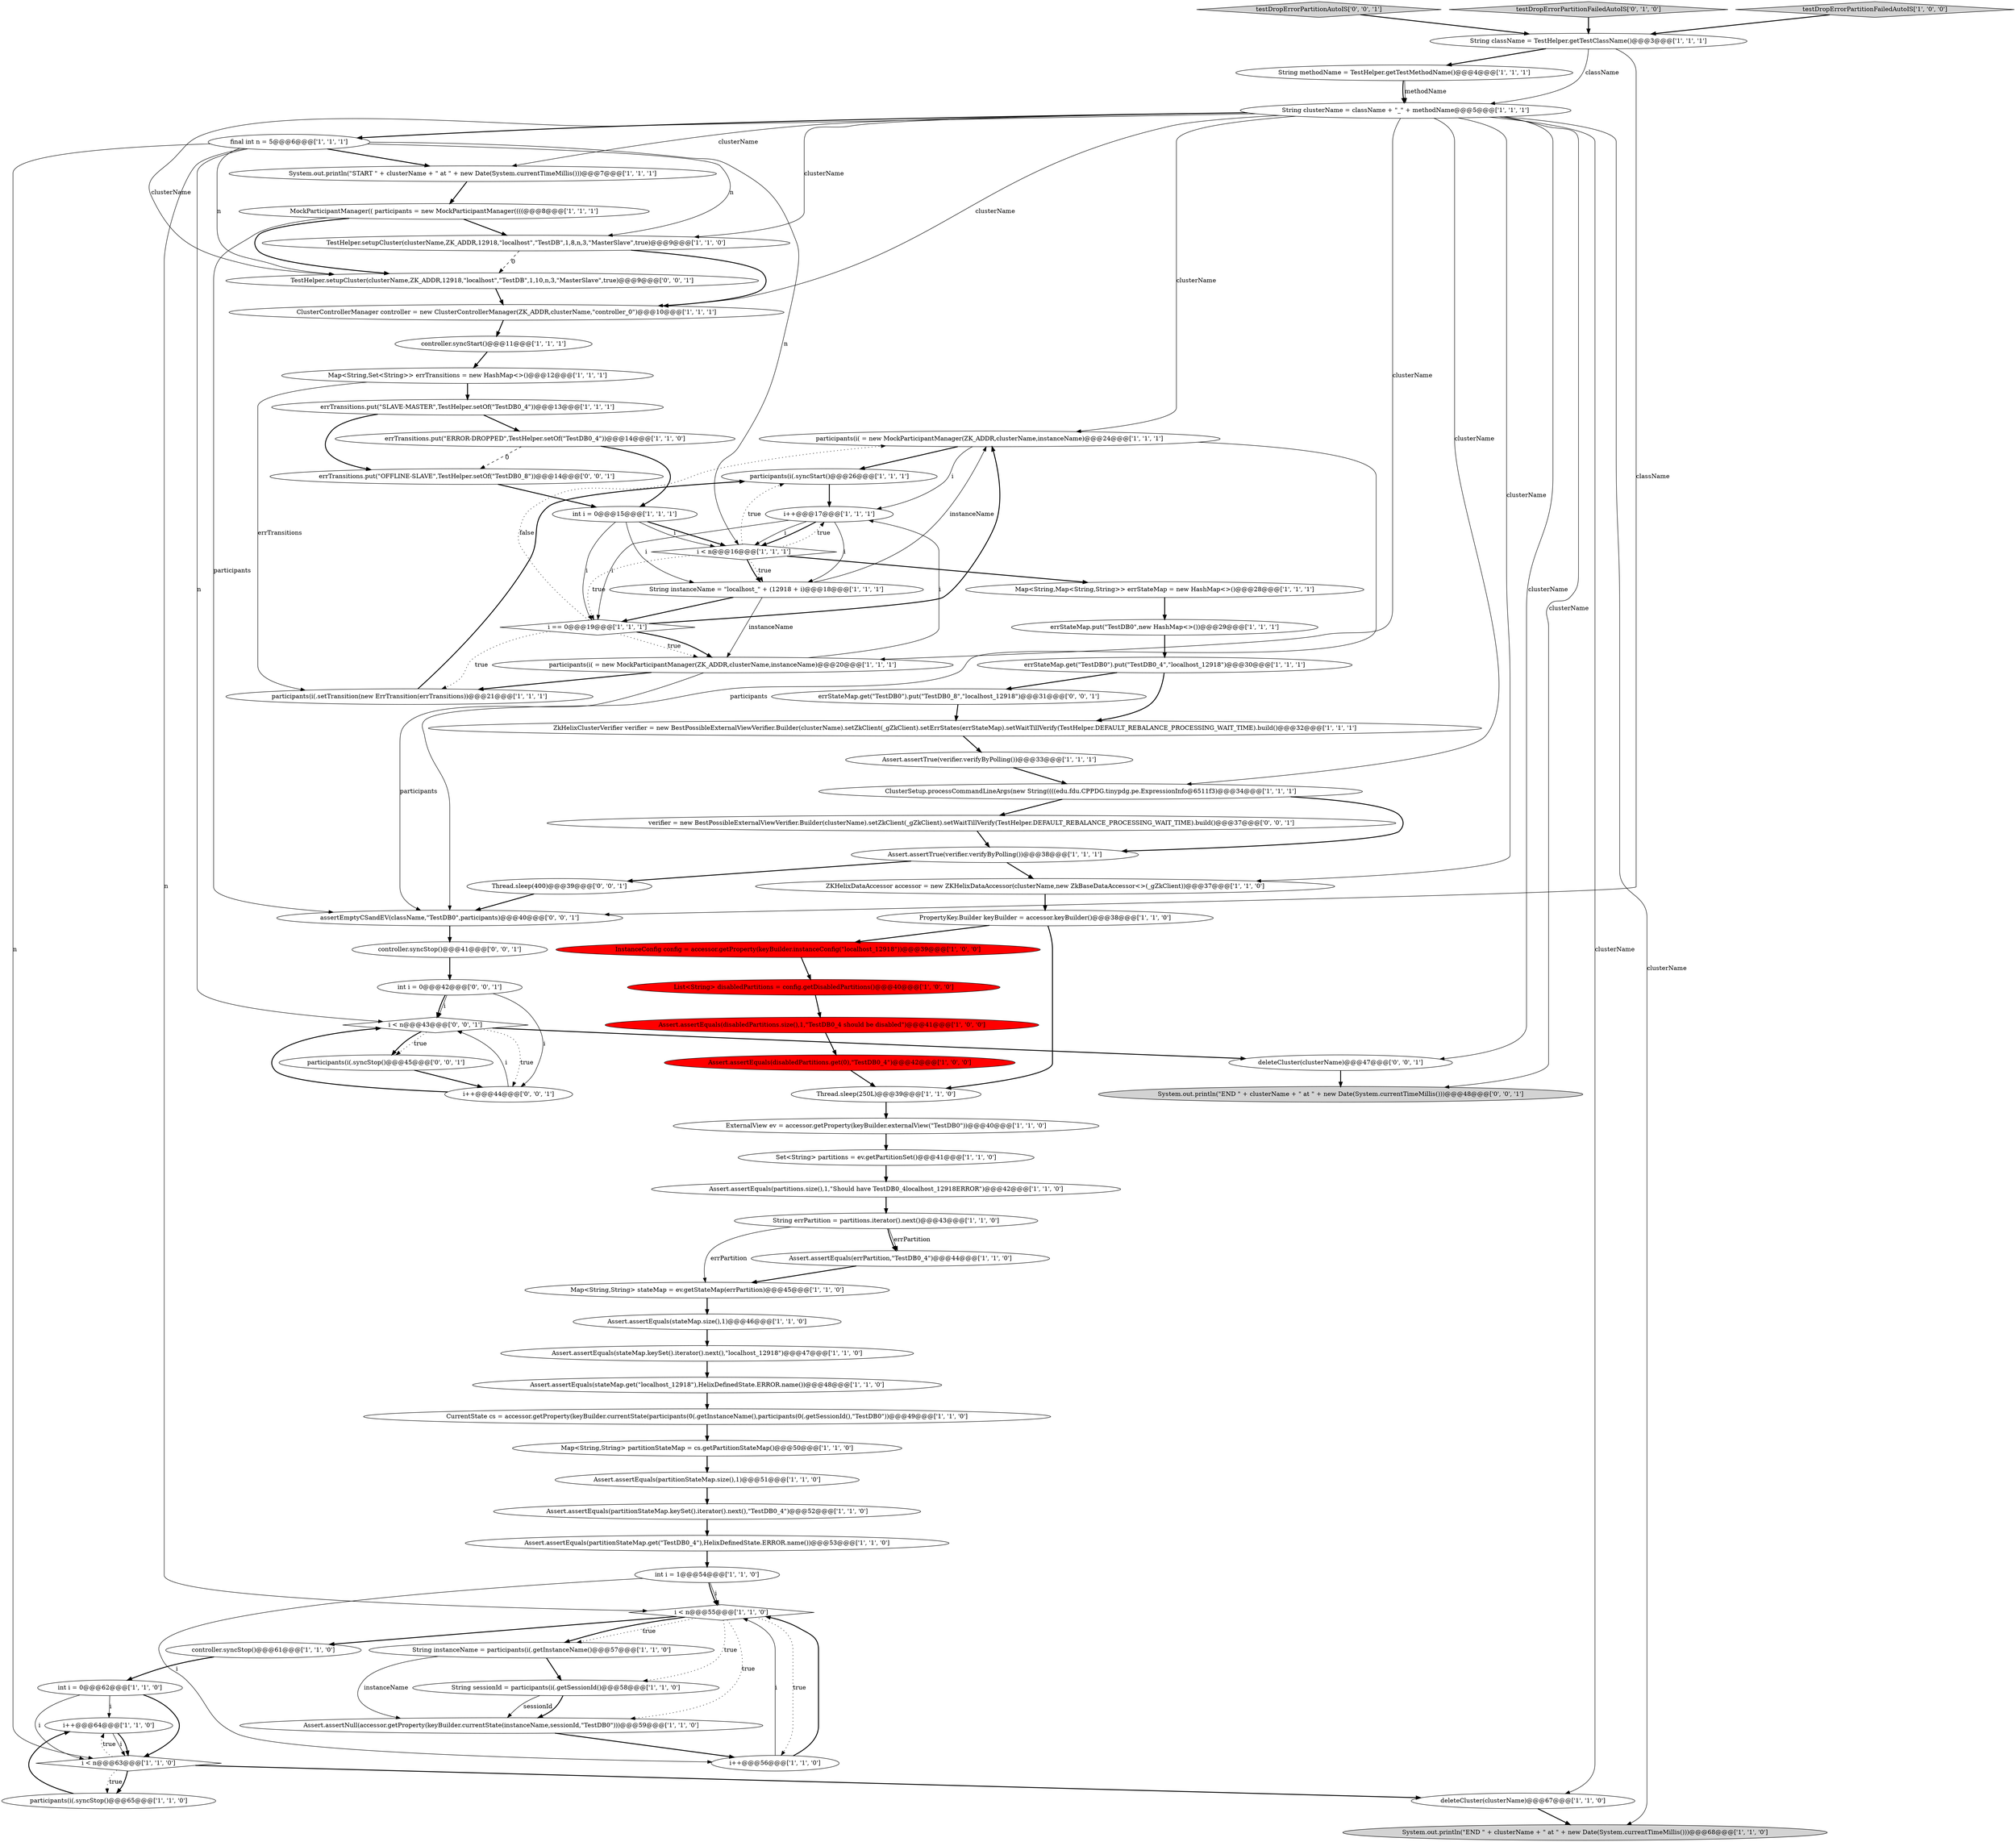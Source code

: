 digraph {
19 [style = filled, label = "Assert.assertEquals(stateMap.size(),1)@@@46@@@['1', '1', '0']", fillcolor = white, shape = ellipse image = "AAA0AAABBB1BBB"];
23 [style = filled, label = "i++@@@64@@@['1', '1', '0']", fillcolor = white, shape = ellipse image = "AAA0AAABBB1BBB"];
46 [style = filled, label = "InstanceConfig config = accessor.getProperty(keyBuilder.instanceConfig(\"localhost_12918\"))@@@39@@@['1', '0', '0']", fillcolor = red, shape = ellipse image = "AAA1AAABBB1BBB"];
17 [style = filled, label = "Assert.assertEquals(partitionStateMap.get(\"TestDB0_4\"),HelixDefinedState.ERROR.name())@@@53@@@['1', '1', '0']", fillcolor = white, shape = ellipse image = "AAA0AAABBB1BBB"];
33 [style = filled, label = "CurrentState cs = accessor.getProperty(keyBuilder.currentState(participants(0(.getInstanceName(),participants(0(.getSessionId(),\"TestDB0\"))@@@49@@@['1', '1', '0']", fillcolor = white, shape = ellipse image = "AAA0AAABBB1BBB"];
15 [style = filled, label = "Map<String,Map<String,String>> errStateMap = new HashMap<>()@@@28@@@['1', '1', '1']", fillcolor = white, shape = ellipse image = "AAA0AAABBB1BBB"];
68 [style = filled, label = "i < n@@@43@@@['0', '0', '1']", fillcolor = white, shape = diamond image = "AAA0AAABBB3BBB"];
54 [style = filled, label = "ZkHelixClusterVerifier verifier = new BestPossibleExternalViewVerifier.Builder(clusterName).setZkClient(_gZkClient).setErrStates(errStateMap).setWaitTillVerify(TestHelper.DEFAULT_REBALANCE_PROCESSING_WAIT_TIME).build()@@@32@@@['1', '1', '1']", fillcolor = white, shape = ellipse image = "AAA0AAABBB1BBB"];
61 [style = filled, label = "Set<String> partitions = ev.getPartitionSet()@@@41@@@['1', '1', '0']", fillcolor = white, shape = ellipse image = "AAA0AAABBB1BBB"];
18 [style = filled, label = "int i = 0@@@15@@@['1', '1', '1']", fillcolor = white, shape = ellipse image = "AAA0AAABBB1BBB"];
11 [style = filled, label = "i < n@@@55@@@['1', '1', '0']", fillcolor = white, shape = diamond image = "AAA0AAABBB1BBB"];
66 [style = filled, label = "testDropErrorPartitionAutoIS['0', '0', '1']", fillcolor = lightgray, shape = diamond image = "AAA0AAABBB3BBB"];
43 [style = filled, label = "String clusterName = className + \"_\" + methodName@@@5@@@['1', '1', '1']", fillcolor = white, shape = ellipse image = "AAA0AAABBB1BBB"];
44 [style = filled, label = "i < n@@@16@@@['1', '1', '1']", fillcolor = white, shape = diamond image = "AAA0AAABBB1BBB"];
69 [style = filled, label = "Thread.sleep(400)@@@39@@@['0', '0', '1']", fillcolor = white, shape = ellipse image = "AAA0AAABBB3BBB"];
37 [style = filled, label = "String errPartition = partitions.iterator().next()@@@43@@@['1', '1', '0']", fillcolor = white, shape = ellipse image = "AAA0AAABBB1BBB"];
27 [style = filled, label = "Assert.assertEquals(partitions.size(),1,\"Should have TestDB0_4localhost_12918ERROR\")@@@42@@@['1', '1', '0']", fillcolor = white, shape = ellipse image = "AAA0AAABBB1BBB"];
9 [style = filled, label = "Assert.assertNull(accessor.getProperty(keyBuilder.currentState(instanceName,sessionId,\"TestDB0\")))@@@59@@@['1', '1', '0']", fillcolor = white, shape = ellipse image = "AAA0AAABBB1BBB"];
13 [style = filled, label = "String methodName = TestHelper.getTestMethodName()@@@4@@@['1', '1', '1']", fillcolor = white, shape = ellipse image = "AAA0AAABBB1BBB"];
30 [style = filled, label = "participants(i(.syncStart()@@@26@@@['1', '1', '1']", fillcolor = white, shape = ellipse image = "AAA0AAABBB1BBB"];
64 [style = filled, label = "deleteCluster(clusterName)@@@47@@@['0', '0', '1']", fillcolor = white, shape = ellipse image = "AAA0AAABBB3BBB"];
72 [style = filled, label = "participants(i(.syncStop()@@@45@@@['0', '0', '1']", fillcolor = white, shape = ellipse image = "AAA0AAABBB3BBB"];
10 [style = filled, label = "participants(i(.setTransition(new ErrTransition(errTransitions))@@@21@@@['1', '1', '1']", fillcolor = white, shape = ellipse image = "AAA0AAABBB1BBB"];
76 [style = filled, label = "controller.syncStop()@@@41@@@['0', '0', '1']", fillcolor = white, shape = ellipse image = "AAA0AAABBB3BBB"];
67 [style = filled, label = "assertEmptyCSandEV(className,\"TestDB0\",participants)@@@40@@@['0', '0', '1']", fillcolor = white, shape = ellipse image = "AAA0AAABBB3BBB"];
70 [style = filled, label = "errStateMap.get(\"TestDB0\").put(\"TestDB0_8\",\"localhost_12918\")@@@31@@@['0', '0', '1']", fillcolor = white, shape = ellipse image = "AAA0AAABBB3BBB"];
38 [style = filled, label = "participants(i( = new MockParticipantManager(ZK_ADDR,clusterName,instanceName)@@@24@@@['1', '1', '1']", fillcolor = white, shape = ellipse image = "AAA0AAABBB1BBB"];
41 [style = filled, label = "ClusterControllerManager controller = new ClusterControllerManager(ZK_ADDR,clusterName,\"controller_0\")@@@10@@@['1', '1', '1']", fillcolor = white, shape = ellipse image = "AAA0AAABBB1BBB"];
21 [style = filled, label = "PropertyKey.Builder keyBuilder = accessor.keyBuilder()@@@38@@@['1', '1', '0']", fillcolor = white, shape = ellipse image = "AAA0AAABBB1BBB"];
51 [style = filled, label = "Assert.assertEquals(partitionStateMap.size(),1)@@@51@@@['1', '1', '0']", fillcolor = white, shape = ellipse image = "AAA0AAABBB1BBB"];
60 [style = filled, label = "System.out.println(\"START \" + clusterName + \" at \" + new Date(System.currentTimeMillis()))@@@7@@@['1', '1', '1']", fillcolor = white, shape = ellipse image = "AAA0AAABBB1BBB"];
39 [style = filled, label = "Thread.sleep(250L)@@@39@@@['1', '1', '0']", fillcolor = white, shape = ellipse image = "AAA0AAABBB1BBB"];
49 [style = filled, label = "errTransitions.put(\"ERROR-DROPPED\",TestHelper.setOf(\"TestDB0_4\"))@@@14@@@['1', '1', '0']", fillcolor = white, shape = ellipse image = "AAA0AAABBB1BBB"];
53 [style = filled, label = "Map<String,String> partitionStateMap = cs.getPartitionStateMap()@@@50@@@['1', '1', '0']", fillcolor = white, shape = ellipse image = "AAA0AAABBB1BBB"];
28 [style = filled, label = "String instanceName = participants(i(.getInstanceName()@@@57@@@['1', '1', '0']", fillcolor = white, shape = ellipse image = "AAA0AAABBB1BBB"];
6 [style = filled, label = "List<String> disabledPartitions = config.getDisabledPartitions()@@@40@@@['1', '0', '0']", fillcolor = red, shape = ellipse image = "AAA1AAABBB1BBB"];
63 [style = filled, label = "testDropErrorPartitionFailedAutoIS['0', '1', '0']", fillcolor = lightgray, shape = diamond image = "AAA0AAABBB2BBB"];
5 [style = filled, label = "i++@@@17@@@['1', '1', '1']", fillcolor = white, shape = ellipse image = "AAA0AAABBB1BBB"];
12 [style = filled, label = "Assert.assertEquals(errPartition,\"TestDB0_4\")@@@44@@@['1', '1', '0']", fillcolor = white, shape = ellipse image = "AAA0AAABBB1BBB"];
26 [style = filled, label = "System.out.println(\"END \" + clusterName + \" at \" + new Date(System.currentTimeMillis()))@@@68@@@['1', '1', '0']", fillcolor = lightgray, shape = ellipse image = "AAA0AAABBB1BBB"];
1 [style = filled, label = "ExternalView ev = accessor.getProperty(keyBuilder.externalView(\"TestDB0\"))@@@40@@@['1', '1', '0']", fillcolor = white, shape = ellipse image = "AAA0AAABBB1BBB"];
29 [style = filled, label = "Assert.assertEquals(disabledPartitions.get(0),\"TestDB0_4\")@@@42@@@['1', '0', '0']", fillcolor = red, shape = ellipse image = "AAA1AAABBB1BBB"];
8 [style = filled, label = "String sessionId = participants(i(.getSessionId()@@@58@@@['1', '1', '0']", fillcolor = white, shape = ellipse image = "AAA0AAABBB1BBB"];
48 [style = filled, label = "controller.syncStop()@@@61@@@['1', '1', '0']", fillcolor = white, shape = ellipse image = "AAA0AAABBB1BBB"];
56 [style = filled, label = "int i = 0@@@62@@@['1', '1', '0']", fillcolor = white, shape = ellipse image = "AAA0AAABBB1BBB"];
22 [style = filled, label = "errStateMap.get(\"TestDB0\").put(\"TestDB0_4\",\"localhost_12918\")@@@30@@@['1', '1', '1']", fillcolor = white, shape = ellipse image = "AAA0AAABBB1BBB"];
34 [style = filled, label = "Assert.assertTrue(verifier.verifyByPolling())@@@38@@@['1', '1', '1']", fillcolor = white, shape = ellipse image = "AAA0AAABBB1BBB"];
35 [style = filled, label = "errStateMap.put(\"TestDB0\",new HashMap<>())@@@29@@@['1', '1', '1']", fillcolor = white, shape = ellipse image = "AAA0AAABBB1BBB"];
71 [style = filled, label = "errTransitions.put(\"OFFLINE-SLAVE\",TestHelper.setOf(\"TestDB0_8\"))@@@14@@@['0', '0', '1']", fillcolor = white, shape = ellipse image = "AAA0AAABBB3BBB"];
45 [style = filled, label = "Assert.assertEquals(partitionStateMap.keySet().iterator().next(),\"TestDB0_4\")@@@52@@@['1', '1', '0']", fillcolor = white, shape = ellipse image = "AAA0AAABBB1BBB"];
2 [style = filled, label = "String className = TestHelper.getTestClassName()@@@3@@@['1', '1', '1']", fillcolor = white, shape = ellipse image = "AAA0AAABBB1BBB"];
59 [style = filled, label = "Assert.assertTrue(verifier.verifyByPolling())@@@33@@@['1', '1', '1']", fillcolor = white, shape = ellipse image = "AAA0AAABBB1BBB"];
4 [style = filled, label = "errTransitions.put(\"SLAVE-MASTER\",TestHelper.setOf(\"TestDB0_4\"))@@@13@@@['1', '1', '1']", fillcolor = white, shape = ellipse image = "AAA0AAABBB1BBB"];
25 [style = filled, label = "Assert.assertEquals(stateMap.keySet().iterator().next(),\"localhost_12918\")@@@47@@@['1', '1', '0']", fillcolor = white, shape = ellipse image = "AAA0AAABBB1BBB"];
62 [style = filled, label = "Map<String,String> stateMap = ev.getStateMap(errPartition)@@@45@@@['1', '1', '0']", fillcolor = white, shape = ellipse image = "AAA0AAABBB1BBB"];
20 [style = filled, label = "i == 0@@@19@@@['1', '1', '1']", fillcolor = white, shape = diamond image = "AAA0AAABBB1BBB"];
73 [style = filled, label = "int i = 0@@@42@@@['0', '0', '1']", fillcolor = white, shape = ellipse image = "AAA0AAABBB3BBB"];
31 [style = filled, label = "deleteCluster(clusterName)@@@67@@@['1', '1', '0']", fillcolor = white, shape = ellipse image = "AAA0AAABBB1BBB"];
36 [style = filled, label = "String instanceName = \"localhost_\" + (12918 + i)@@@18@@@['1', '1', '1']", fillcolor = white, shape = ellipse image = "AAA0AAABBB1BBB"];
50 [style = filled, label = "MockParticipantManager(( participants = new MockParticipantManager((((@@@8@@@['1', '1', '1']", fillcolor = white, shape = ellipse image = "AAA0AAABBB1BBB"];
57 [style = filled, label = "ClusterSetup.processCommandLineArgs(new String((((edu.fdu.CPPDG.tinypdg.pe.ExpressionInfo@6511f3)@@@34@@@['1', '1', '1']", fillcolor = white, shape = ellipse image = "AAA0AAABBB1BBB"];
14 [style = filled, label = "i < n@@@63@@@['1', '1', '0']", fillcolor = white, shape = diamond image = "AAA0AAABBB1BBB"];
42 [style = filled, label = "ZKHelixDataAccessor accessor = new ZKHelixDataAccessor(clusterName,new ZkBaseDataAccessor<>(_gZkClient))@@@37@@@['1', '1', '0']", fillcolor = white, shape = ellipse image = "AAA0AAABBB1BBB"];
74 [style = filled, label = "TestHelper.setupCluster(clusterName,ZK_ADDR,12918,\"localhost\",\"TestDB\",1,10,n,3,\"MasterSlave\",true)@@@9@@@['0', '0', '1']", fillcolor = white, shape = ellipse image = "AAA0AAABBB3BBB"];
40 [style = filled, label = "participants(i(.syncStop()@@@65@@@['1', '1', '0']", fillcolor = white, shape = ellipse image = "AAA0AAABBB1BBB"];
47 [style = filled, label = "int i = 1@@@54@@@['1', '1', '0']", fillcolor = white, shape = ellipse image = "AAA0AAABBB1BBB"];
58 [style = filled, label = "Assert.assertEquals(stateMap.get(\"localhost_12918\"),HelixDefinedState.ERROR.name())@@@48@@@['1', '1', '0']", fillcolor = white, shape = ellipse image = "AAA0AAABBB1BBB"];
16 [style = filled, label = "final int n = 5@@@6@@@['1', '1', '1']", fillcolor = white, shape = ellipse image = "AAA0AAABBB1BBB"];
32 [style = filled, label = "i++@@@56@@@['1', '1', '0']", fillcolor = white, shape = ellipse image = "AAA0AAABBB1BBB"];
65 [style = filled, label = "i++@@@44@@@['0', '0', '1']", fillcolor = white, shape = ellipse image = "AAA0AAABBB3BBB"];
7 [style = filled, label = "Map<String,Set<String>> errTransitions = new HashMap<>()@@@12@@@['1', '1', '1']", fillcolor = white, shape = ellipse image = "AAA0AAABBB1BBB"];
55 [style = filled, label = "Assert.assertEquals(disabledPartitions.size(),1,\"TestDB0_4 should be disabled\")@@@41@@@['1', '0', '0']", fillcolor = red, shape = ellipse image = "AAA1AAABBB1BBB"];
3 [style = filled, label = "testDropErrorPartitionFailedAutoIS['1', '0', '0']", fillcolor = lightgray, shape = diamond image = "AAA0AAABBB1BBB"];
52 [style = filled, label = "TestHelper.setupCluster(clusterName,ZK_ADDR,12918,\"localhost\",\"TestDB\",1,8,n,3,\"MasterSlave\",true)@@@9@@@['1', '1', '0']", fillcolor = white, shape = ellipse image = "AAA0AAABBB1BBB"];
77 [style = filled, label = "verifier = new BestPossibleExternalViewVerifier.Builder(clusterName).setZkClient(_gZkClient).setWaitTillVerify(TestHelper.DEFAULT_REBALANCE_PROCESSING_WAIT_TIME).build()@@@37@@@['0', '0', '1']", fillcolor = white, shape = ellipse image = "AAA0AAABBB3BBB"];
0 [style = filled, label = "controller.syncStart()@@@11@@@['1', '1', '1']", fillcolor = white, shape = ellipse image = "AAA0AAABBB1BBB"];
75 [style = filled, label = "System.out.println(\"END \" + clusterName + \" at \" + new Date(System.currentTimeMillis()))@@@48@@@['0', '0', '1']", fillcolor = lightgray, shape = ellipse image = "AAA0AAABBB3BBB"];
24 [style = filled, label = "participants(i( = new MockParticipantManager(ZK_ADDR,clusterName,instanceName)@@@20@@@['1', '1', '1']", fillcolor = white, shape = ellipse image = "AAA0AAABBB1BBB"];
41->0 [style = bold, label=""];
16->52 [style = solid, label="n"];
77->34 [style = bold, label=""];
47->11 [style = solid, label="i"];
20->38 [style = dotted, label="false"];
16->14 [style = solid, label="n"];
28->9 [style = solid, label="instanceName"];
71->18 [style = bold, label=""];
43->38 [style = solid, label="clusterName"];
44->15 [style = bold, label=""];
59->57 [style = bold, label=""];
43->57 [style = solid, label="clusterName"];
60->50 [style = bold, label=""];
16->60 [style = bold, label=""];
36->20 [style = bold, label=""];
40->23 [style = bold, label=""];
57->34 [style = bold, label=""];
47->11 [style = bold, label=""];
8->9 [style = solid, label="sessionId"];
21->46 [style = bold, label=""];
76->73 [style = bold, label=""];
18->44 [style = bold, label=""];
38->30 [style = bold, label=""];
18->44 [style = solid, label="i"];
16->74 [style = solid, label="n"];
44->20 [style = dotted, label="true"];
65->68 [style = bold, label=""];
25->58 [style = bold, label=""];
44->30 [style = dotted, label="true"];
43->41 [style = solid, label="clusterName"];
11->28 [style = dotted, label="true"];
11->8 [style = dotted, label="true"];
16->44 [style = solid, label="n"];
45->17 [style = bold, label=""];
34->69 [style = bold, label=""];
42->21 [style = bold, label=""];
5->36 [style = solid, label="i"];
32->11 [style = bold, label=""];
2->43 [style = solid, label="className"];
13->43 [style = solid, label="methodName"];
16->68 [style = solid, label="n"];
68->72 [style = dotted, label="true"];
24->10 [style = bold, label=""];
11->28 [style = bold, label=""];
43->16 [style = bold, label=""];
4->71 [style = bold, label=""];
74->41 [style = bold, label=""];
2->67 [style = solid, label="className"];
68->72 [style = bold, label=""];
55->29 [style = bold, label=""];
20->24 [style = dotted, label="true"];
11->48 [style = bold, label=""];
29->39 [style = bold, label=""];
46->6 [style = bold, label=""];
63->2 [style = bold, label=""];
9->32 [style = bold, label=""];
43->42 [style = solid, label="clusterName"];
34->42 [style = bold, label=""];
20->38 [style = bold, label=""];
23->14 [style = solid, label="i"];
43->64 [style = solid, label="clusterName"];
44->5 [style = dotted, label="true"];
64->75 [style = bold, label=""];
15->35 [style = bold, label=""];
19->25 [style = bold, label=""];
0->7 [style = bold, label=""];
56->23 [style = solid, label="i"];
23->14 [style = bold, label=""];
70->54 [style = bold, label=""];
66->2 [style = bold, label=""];
3->2 [style = bold, label=""];
36->38 [style = solid, label="instanceName"];
13->43 [style = bold, label=""];
43->26 [style = solid, label="clusterName"];
20->10 [style = dotted, label="true"];
49->18 [style = bold, label=""];
54->59 [style = bold, label=""];
61->27 [style = bold, label=""];
43->60 [style = solid, label="clusterName"];
22->54 [style = bold, label=""];
38->5 [style = solid, label="i"];
56->14 [style = bold, label=""];
68->65 [style = dotted, label="true"];
12->62 [style = bold, label=""];
1->61 [style = bold, label=""];
52->41 [style = bold, label=""];
65->68 [style = solid, label="i"];
62->19 [style = bold, label=""];
22->70 [style = bold, label=""];
18->20 [style = solid, label="i"];
11->9 [style = dotted, label="true"];
14->23 [style = dotted, label="true"];
7->4 [style = bold, label=""];
43->52 [style = solid, label="clusterName"];
37->12 [style = bold, label=""];
57->77 [style = bold, label=""];
14->40 [style = dotted, label="true"];
6->55 [style = bold, label=""];
36->24 [style = solid, label="instanceName"];
31->26 [style = bold, label=""];
27->37 [style = bold, label=""];
73->65 [style = solid, label="i"];
21->39 [style = bold, label=""];
72->65 [style = bold, label=""];
5->44 [style = bold, label=""];
30->5 [style = bold, label=""];
51->45 [style = bold, label=""];
28->8 [style = bold, label=""];
14->31 [style = bold, label=""];
39->1 [style = bold, label=""];
10->30 [style = bold, label=""];
32->11 [style = solid, label="i"];
52->74 [style = dashed, label="0"];
47->32 [style = solid, label="i"];
67->76 [style = bold, label=""];
68->64 [style = bold, label=""];
11->32 [style = dotted, label="true"];
49->71 [style = dashed, label="0"];
50->74 [style = bold, label=""];
44->36 [style = bold, label=""];
48->56 [style = bold, label=""];
5->44 [style = solid, label="i"];
69->67 [style = bold, label=""];
53->51 [style = bold, label=""];
5->20 [style = solid, label="i"];
35->22 [style = bold, label=""];
17->47 [style = bold, label=""];
50->67 [style = solid, label="participants"];
43->74 [style = solid, label="clusterName"];
43->31 [style = solid, label="clusterName"];
44->36 [style = dotted, label="true"];
24->5 [style = solid, label="i"];
37->12 [style = solid, label="errPartition"];
73->68 [style = solid, label="i"];
33->53 [style = bold, label=""];
50->52 [style = bold, label=""];
38->67 [style = solid, label="participants"];
18->36 [style = solid, label="i"];
2->13 [style = bold, label=""];
58->33 [style = bold, label=""];
7->10 [style = solid, label="errTransitions"];
4->49 [style = bold, label=""];
56->14 [style = solid, label="i"];
16->11 [style = solid, label="n"];
8->9 [style = bold, label=""];
43->24 [style = solid, label="clusterName"];
43->75 [style = solid, label="clusterName"];
24->67 [style = solid, label="participants"];
73->68 [style = bold, label=""];
20->24 [style = bold, label=""];
14->40 [style = bold, label=""];
37->62 [style = solid, label="errPartition"];
}
